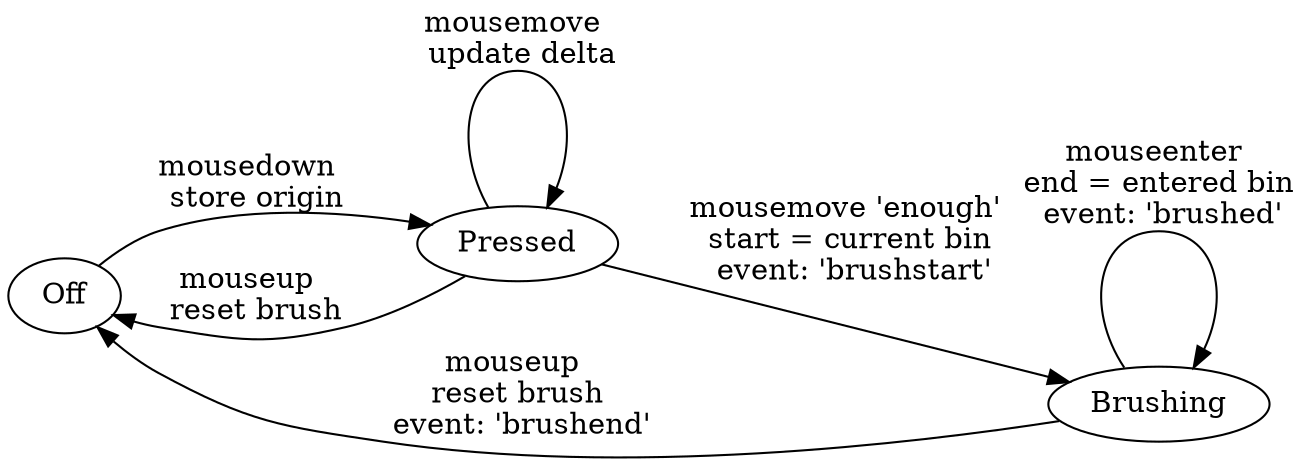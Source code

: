 digraph G {
  /*
  compound=true;
  */
  nodesep=0.9;
  overlap=false;
  rankdir=LR;
  splines=true;

  Off -> Pressed [label="mousedown \n store origin"];
  Pressed -> Off [label="mouseup \n reset brush"];
  Pressed -> Pressed [label="mousemove \n update delta"];
  Pressed -> Brushing [label="mousemove 'enough' \n start = current bin \n event: 'brushstart'"];
  Brushing -> Off [label="mouseup \n reset brush \n event: 'brushend'"];
  Brushing -> Brushing [label="mouseenter \n end = entered bin \n event: 'brushed'"];
}
